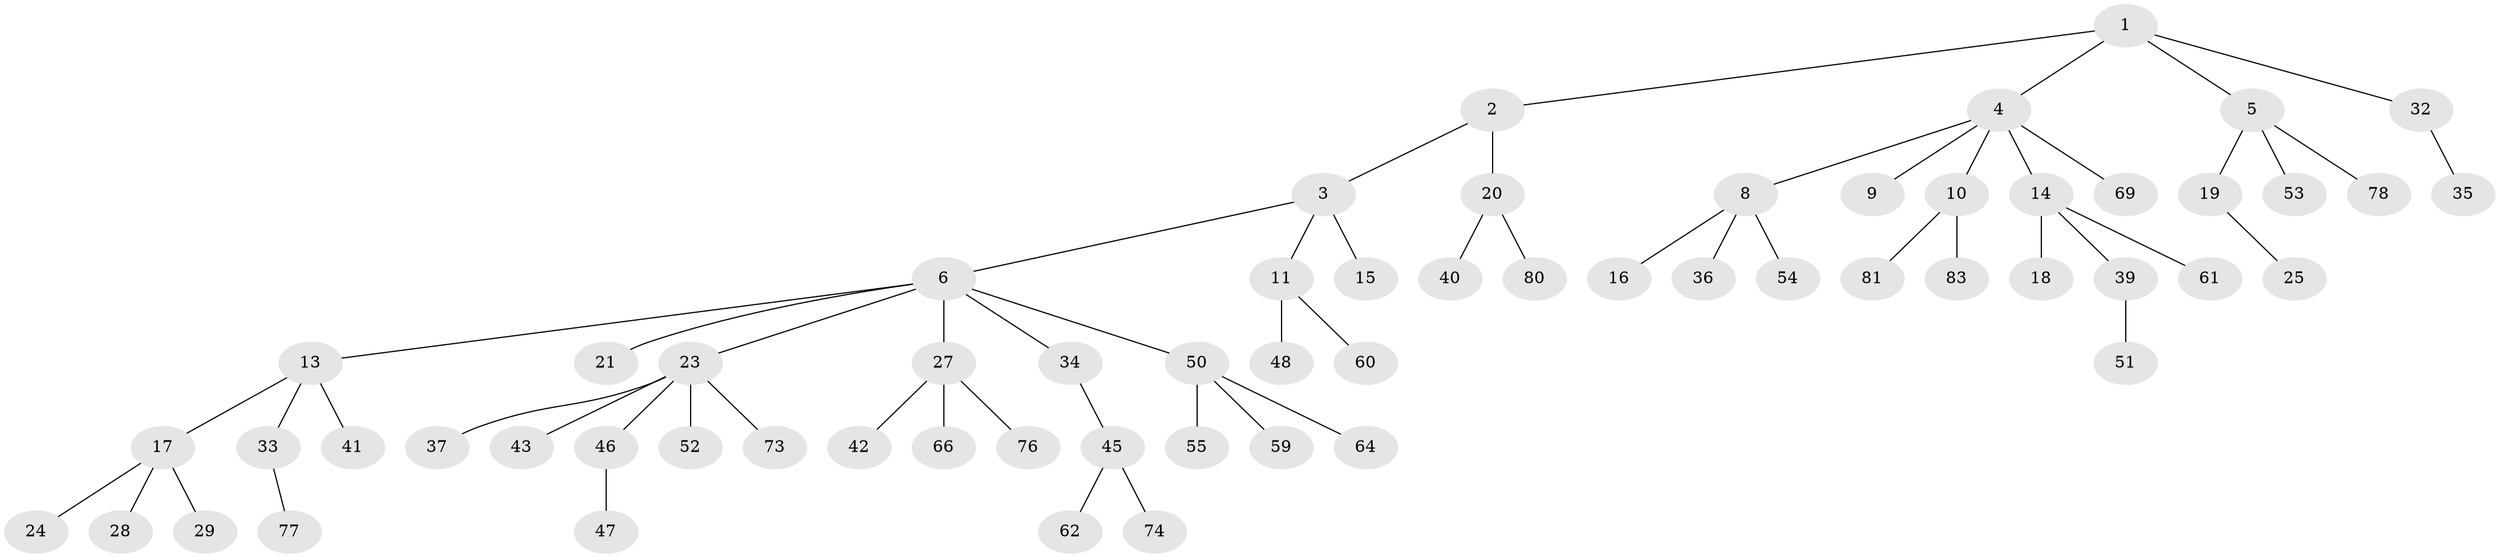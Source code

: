 // original degree distribution, {5: 0.07777777777777778, 3: 0.044444444444444446, 2: 0.23333333333333334, 6: 0.022222222222222223, 4: 0.07777777777777778, 1: 0.5444444444444444}
// Generated by graph-tools (version 1.1) at 2025/42/03/06/25 10:42:03]
// undirected, 61 vertices, 60 edges
graph export_dot {
graph [start="1"]
  node [color=gray90,style=filled];
  1 [super="+82"];
  2;
  3 [super="+68"];
  4 [super="+7"];
  5 [super="+30"];
  6 [super="+12"];
  8 [super="+31"];
  9;
  10 [super="+72"];
  11 [super="+75"];
  13;
  14 [super="+67"];
  15;
  16;
  17 [super="+22"];
  18 [super="+87"];
  19;
  20 [super="+56"];
  21 [super="+57"];
  23 [super="+26"];
  24;
  25 [super="+44"];
  27 [super="+38"];
  28 [super="+89"];
  29;
  32 [super="+86"];
  33 [super="+71"];
  34;
  35 [super="+88"];
  36;
  37;
  39;
  40;
  41 [super="+63"];
  42;
  43;
  45 [super="+49"];
  46 [super="+58"];
  47 [super="+65"];
  48;
  50 [super="+84"];
  51;
  52 [super="+79"];
  53;
  54;
  55 [super="+70"];
  59;
  60;
  61;
  62;
  64;
  66 [super="+90"];
  69;
  73 [super="+85"];
  74;
  76;
  77;
  78;
  80;
  81;
  83;
  1 -- 2;
  1 -- 4;
  1 -- 5;
  1 -- 32;
  2 -- 3;
  2 -- 20;
  3 -- 6;
  3 -- 11;
  3 -- 15;
  4 -- 69;
  4 -- 8;
  4 -- 9;
  4 -- 10;
  4 -- 14;
  5 -- 19;
  5 -- 53;
  5 -- 78;
  6 -- 13;
  6 -- 21;
  6 -- 27;
  6 -- 34;
  6 -- 50;
  6 -- 23;
  8 -- 16;
  8 -- 36;
  8 -- 54;
  10 -- 83;
  10 -- 81;
  11 -- 48;
  11 -- 60;
  13 -- 17;
  13 -- 33;
  13 -- 41;
  14 -- 18;
  14 -- 39;
  14 -- 61;
  17 -- 24;
  17 -- 28;
  17 -- 29;
  19 -- 25;
  20 -- 40;
  20 -- 80;
  23 -- 37;
  23 -- 43;
  23 -- 52;
  23 -- 73;
  23 -- 46;
  27 -- 66;
  27 -- 76;
  27 -- 42;
  32 -- 35;
  33 -- 77;
  34 -- 45;
  39 -- 51;
  45 -- 62;
  45 -- 74;
  46 -- 47;
  50 -- 55;
  50 -- 59;
  50 -- 64;
}
